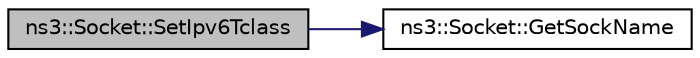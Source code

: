 digraph "ns3::Socket::SetIpv6Tclass"
{
 // LATEX_PDF_SIZE
  edge [fontname="Helvetica",fontsize="10",labelfontname="Helvetica",labelfontsize="10"];
  node [fontname="Helvetica",fontsize="10",shape=record];
  rankdir="LR";
  Node1 [label="ns3::Socket::SetIpv6Tclass",height=0.2,width=0.4,color="black", fillcolor="grey75", style="filled", fontcolor="black",tooltip="Manually set IPv6 Traffic Class field."];
  Node1 -> Node2 [color="midnightblue",fontsize="10",style="solid",fontname="Helvetica"];
  Node2 [label="ns3::Socket::GetSockName",height=0.2,width=0.4,color="black", fillcolor="white", style="filled",URL="$classns3_1_1_socket.html#aa982ca9baab28bea412b0d9710e63b43",tooltip="Get socket address."];
}
